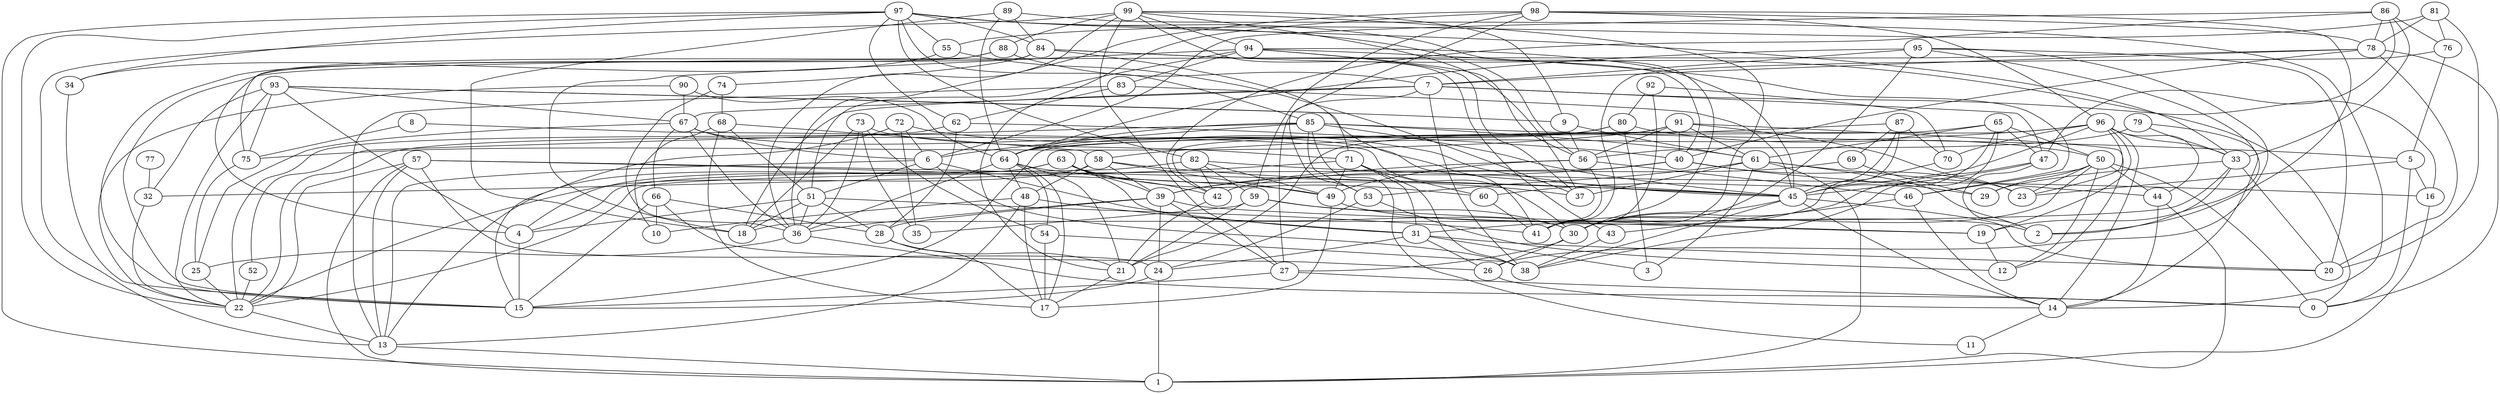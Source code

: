 digraph GG_graph {

subgraph G_graph {
edge [color = black]
"89" -> "64" [dir = none]
"28" -> "17" [dir = none]
"36" -> "25" [dir = none]
"98" -> "2" [dir = none]
"88" -> "75" [dir = none]
"64" -> "17" [dir = none]
"64" -> "21" [dir = none]
"54" -> "38" [dir = none]
"92" -> "41" [dir = none]
"87" -> "45" [dir = none]
"68" -> "51" [dir = none]
"60" -> "41" [dir = none]
"76" -> "41" [dir = none]
"24" -> "1" [dir = none]
"91" -> "23" [dir = none]
"91" -> "75" [dir = none]
"91" -> "42" [dir = none]
"48" -> "31" [dir = none]
"34" -> "15" [dir = none]
"93" -> "9" [dir = none]
"93" -> "67" [dir = none]
"77" -> "32" [dir = none]
"66" -> "10" [dir = none]
"66" -> "15" [dir = none]
"70" -> "45" [dir = none]
"72" -> "6" [dir = none]
"72" -> "45" [dir = none]
"97" -> "62" [dir = none]
"97" -> "55" [dir = none]
"97" -> "82" [dir = none]
"97" -> "30" [dir = none]
"97" -> "22" [dir = none]
"97" -> "85" [dir = none]
"8" -> "75" [dir = none]
"26" -> "14" [dir = none]
"83" -> "45" [dir = none]
"65" -> "61" [dir = none]
"7" -> "18" [dir = none]
"7" -> "16" [dir = none]
"7" -> "27" [dir = none]
"7" -> "47" [dir = none]
"7" -> "67" [dir = none]
"90" -> "22" [dir = none]
"52" -> "22" [dir = none]
"45" -> "38" [dir = none]
"45" -> "14" [dir = none]
"57" -> "24" [dir = none]
"57" -> "13" [dir = none]
"57" -> "45" [dir = none]
"94" -> "37" [dir = none]
"94" -> "56" [dir = none]
"94" -> "46" [dir = none]
"94" -> "45" [dir = none]
"85" -> "5" [dir = none]
"85" -> "11" [dir = none]
"85" -> "61" [dir = none]
"85" -> "45" [dir = none]
"44" -> "14" [dir = none]
"61" -> "3" [dir = none]
"61" -> "53" [dir = none]
"61" -> "2" [dir = none]
"80" -> "50" [dir = none]
"80" -> "22" [dir = none]
"42" -> "21" [dir = none]
"49" -> "2" [dir = none]
"71" -> "31" [dir = none]
"71" -> "32" [dir = none]
"71" -> "38" [dir = none]
"43" -> "38" [dir = none]
"96" -> "58" [dir = none]
"96" -> "19" [dir = none]
"96" -> "21" [dir = none]
"96" -> "33" [dir = none]
"96" -> "14" [dir = none]
"73" -> "35" [dir = none]
"73" -> "71" [dir = none]
"79" -> "14" [dir = none]
"56" -> "39" [dir = none]
"56" -> "41" [dir = none]
"99" -> "94" [dir = none]
"84" -> "0" [dir = none]
"84" -> "74" [dir = none]
"84" -> "71" [dir = none]
"59" -> "21" [dir = none]
"67" -> "25" [dir = none]
"67" -> "45" [dir = none]
"50" -> "12" [dir = none]
"50" -> "29" [dir = none]
"78" -> "15" [dir = none]
"78" -> "7" [dir = none]
"51" -> "41" [dir = none]
"63" -> "4" [dir = none]
"63" -> "13" [dir = none]
"81" -> "20" [dir = none]
"81" -> "76" [dir = none]
"69" -> "42" [dir = none]
"95" -> "26" [dir = none]
"40" -> "22" [dir = none]
"86" -> "33" [dir = none]
"66" -> "26" [dir = none]
"39" -> "36" [dir = none]
"40" -> "39" [dir = none]
"63" -> "30" [dir = none]
"88" -> "7" [dir = none]
"79" -> "56" [dir = none]
"71" -> "49" [dir = none]
"47" -> "2" [dir = none]
"72" -> "15" [dir = none]
"78" -> "40" [dir = none]
"86" -> "47" [dir = none]
"36" -> "0" [dir = none]
"93" -> "41" [dir = none]
"31" -> "26" [dir = none]
"97" -> "84" [dir = none]
"67" -> "6" [dir = none]
"74" -> "68" [dir = none]
"32" -> "22" [dir = none]
"47" -> "38" [dir = none]
"90" -> "67" [dir = none]
"63" -> "42" [dir = none]
"98" -> "36" [dir = none]
"88" -> "15" [dir = none]
"86" -> "76" [dir = none]
"4" -> "15" [dir = none]
"65" -> "15" [dir = none]
"66" -> "28" [dir = none]
"58" -> "22" [dir = none]
"75" -> "25" [dir = none]
"91" -> "12" [dir = none]
"94" -> "51" [dir = none]
"99" -> "13" [dir = none]
"95" -> "30" [dir = none]
"54" -> "17" [dir = none]
"47" -> "45" [dir = none]
"27" -> "15" [dir = none]
"65" -> "50" [dir = none]
"99" -> "36" [dir = none]
"39" -> "24" [dir = none]
"97" -> "34" [dir = none]
"61" -> "44" [dir = none]
"99" -> "30" [dir = none]
"39" -> "28" [dir = none]
"30" -> "27" [dir = none]
"50" -> "46" [dir = none]
"50" -> "44" [dir = none]
"31" -> "3" [dir = none]
"40" -> "29" [dir = none]
"94" -> "83" [dir = none]
"65" -> "47" [dir = none]
"82" -> "49" [dir = none]
"8" -> "30" [dir = none]
"92" -> "80" [dir = none]
"55" -> "34" [dir = none]
"99" -> "9" [dir = none]
"68" -> "17" [dir = none]
"87" -> "69" [dir = none]
"44" -> "1" [dir = none]
"97" -> "56" [dir = none]
"98" -> "78" [dir = none]
"65" -> "45" [dir = none]
"58" -> "45" [dir = none]
"97" -> "33" [dir = none]
"91" -> "61" [dir = none]
"99" -> "43" [dir = none]
"78" -> "0" [dir = none]
"31" -> "24" [dir = none]
"7" -> "38" [dir = none]
"13" -> "1" [dir = none]
"64" -> "54" [dir = none]
"49" -> "17" [dir = none]
"63" -> "60" [dir = none]
"25" -> "22" [dir = none]
"57" -> "1" [dir = none]
"62" -> "22" [dir = none]
"55" -> "37" [dir = none]
"95" -> "7" [dir = none]
"51" -> "18" [dir = none]
"82" -> "4" [dir = none]
"33" -> "2" [dir = none]
"87" -> "70" [dir = none]
"82" -> "42" [dir = none]
"5" -> "0" [dir = none]
"19" -> "12" [dir = none]
"94" -> "18" [dir = none]
"40" -> "23" [dir = none]
"93" -> "32" [dir = none]
"80" -> "3" [dir = none]
"30" -> "26" [dir = none]
"33" -> "20" [dir = none]
"64" -> "37" [dir = none]
"73" -> "36" [dir = none]
"81" -> "55" [dir = none]
"89" -> "18" [dir = none]
"93" -> "22" [dir = none]
"39" -> "19" [dir = none]
"9" -> "56" [dir = none]
"59" -> "35" [dir = none]
"33" -> "18" [dir = none]
"56" -> "49" [dir = none]
"68" -> "58" [dir = none]
"80" -> "64" [dir = none]
"87" -> "31" [dir = none]
"24" -> "15" [dir = none]
"73" -> "54" [dir = none]
"59" -> "30" [dir = none]
"67" -> "66" [dir = none]
"86" -> "78" [dir = none]
"45" -> "30" [dir = none]
"6" -> "13" [dir = none]
"67" -> "36" [dir = none]
"98" -> "53" [dir = none]
"79" -> "33" [dir = none]
"50" -> "41" [dir = none]
"89" -> "84" [dir = none]
"85" -> "53" [dir = none]
"45" -> "20" [dir = none]
"53" -> "24" [dir = none]
"99" -> "27" [dir = none]
"73" -> "18" [dir = none]
"31" -> "20" [dir = none]
"57" -> "49" [dir = none]
"82" -> "59" [dir = none]
"62" -> "28" [dir = none]
"46" -> "14" [dir = none]
"28" -> "21" [dir = none]
"59" -> "19" [dir = none]
"83" -> "62" [dir = none]
"61" -> "37" [dir = none]
"56" -> "46" [dir = none]
"53" -> "12" [dir = none]
"51" -> "4" [dir = none]
"96" -> "44" [dir = none]
"92" -> "70" [dir = none]
"85" -> "64" [dir = none]
"84" -> "40" [dir = none]
"86" -> "42" [dir = none]
"95" -> "19" [dir = none]
"58" -> "49" [dir = none]
"87" -> "64" [dir = none]
"89" -> "14" [dir = none]
"21" -> "17" [dir = none]
"93" -> "75" [dir = none]
"95" -> "64" [dir = none]
"5" -> "23" [dir = none]
"93" -> "4" [dir = none]
"65" -> "30" [dir = none]
"78" -> "20" [dir = none]
"51" -> "36" [dir = none]
"99" -> "37" [dir = none]
"5" -> "16" [dir = none]
"50" -> "23" [dir = none]
"22" -> "13" [dir = none]
"86" -> "6" [dir = none]
"90" -> "64" [dir = none]
"57" -> "22" [dir = none]
"96" -> "60" [dir = none]
"27" -> "0" [dir = none]
"68" -> "10" [dir = none]
"91" -> "40" [dir = none]
"48" -> "13" [dir = none]
"82" -> "16" [dir = none]
"98" -> "59" [dir = none]
"48" -> "17" [dir = none]
"84" -> "4" [dir = none]
"69" -> "29" [dir = none]
"64" -> "48" [dir = none]
"6" -> "31" [dir = none]
"97" -> "1" [dir = none]
"96" -> "70" [dir = none]
"91" -> "56" [dir = none]
"63" -> "39" [dir = none]
"33" -> "29" [dir = none]
"14" -> "11" [dir = none]
"72" -> "35" [dir = none]
"46" -> "43" [dir = none]
"39" -> "27" [dir = none]
"6" -> "51" [dir = none]
"58" -> "48" [dir = none]
"50" -> "0" [dir = none]
"83" -> "13" [dir = none]
"58" -> "39" [dir = none]
"48" -> "10" [dir = none]
"96" -> "23" [dir = none]
"99" -> "88" [dir = none]
"16" -> "1" [dir = none]
"74" -> "36" [dir = none]
"9" -> "61" [dir = none]
"98" -> "96" [dir = none]
"6" -> "38" [dir = none]
"71" -> "60" [dir = none]
"95" -> "20" [dir = none]
"81" -> "78" [dir = none]
"85" -> "6" [dir = none]
"64" -> "36" [dir = none]
"76" -> "5" [dir = none]
"85" -> "52" [dir = none]
"62" -> "40" [dir = none]
"61" -> "1" [dir = none]
"51" -> "28" [dir = none]
"98" -> "21" [dir = none]
}

}

